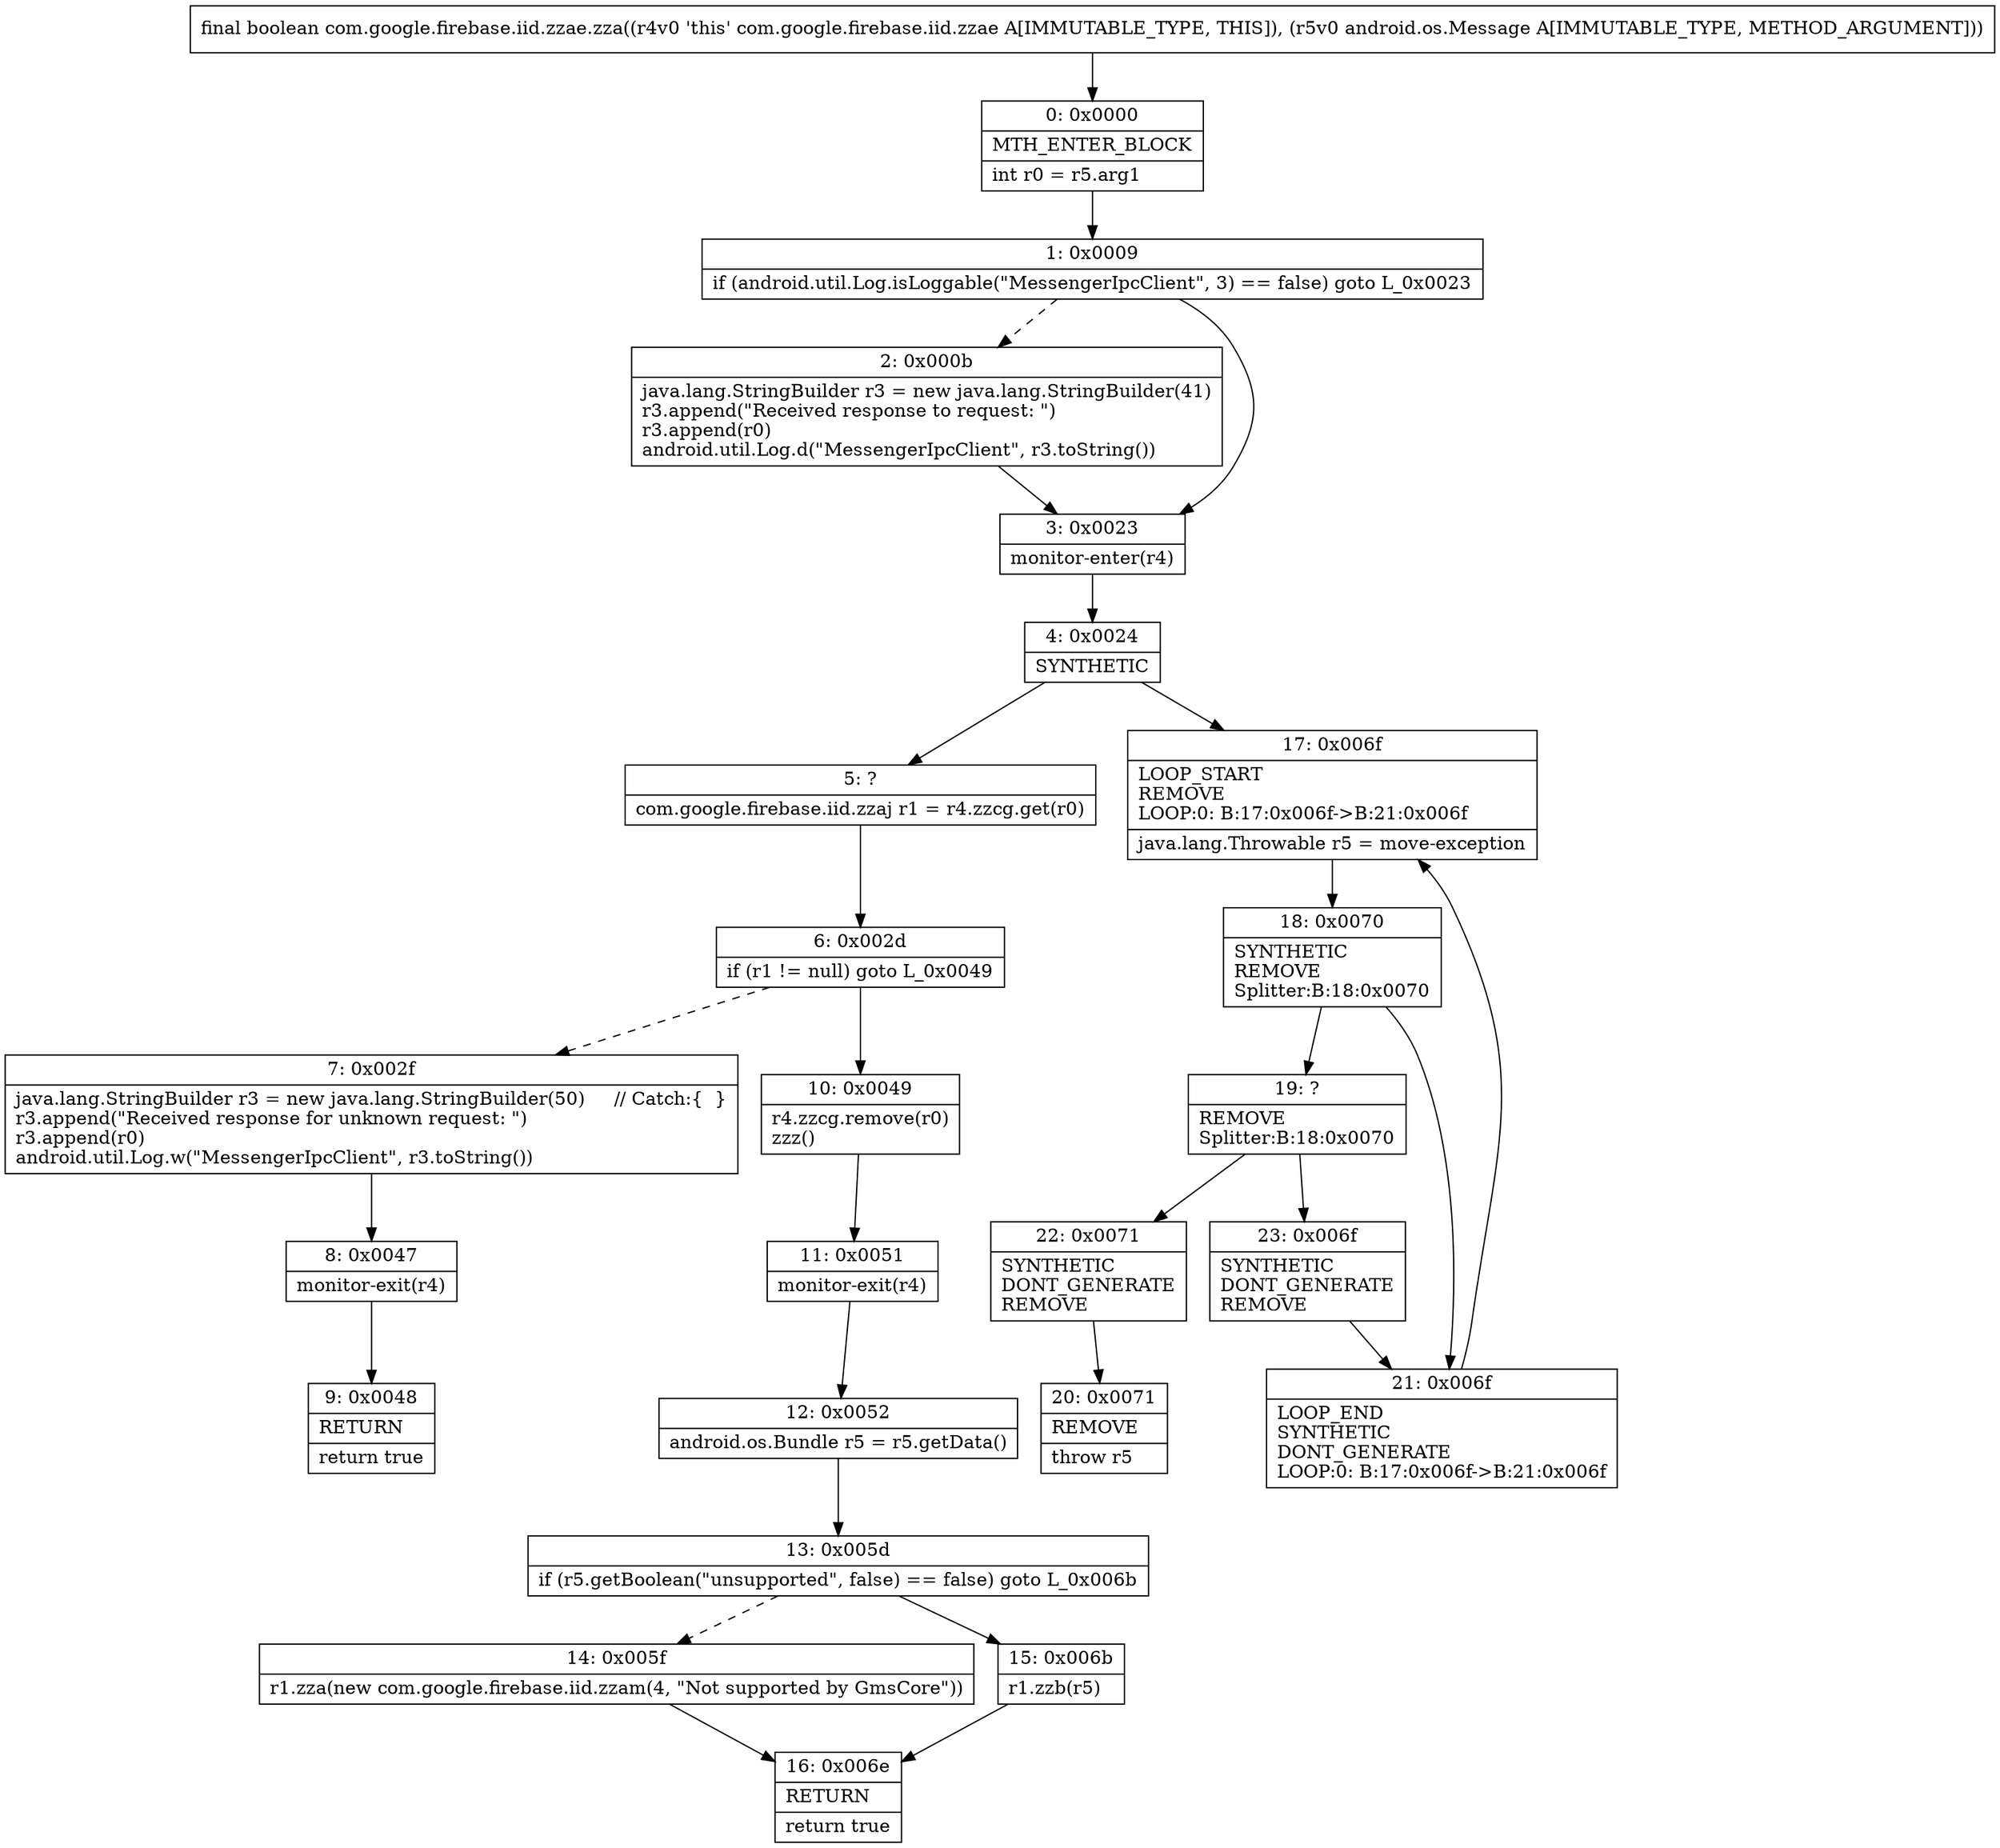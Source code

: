 digraph "CFG forcom.google.firebase.iid.zzae.zza(Landroid\/os\/Message;)Z" {
Node_0 [shape=record,label="{0\:\ 0x0000|MTH_ENTER_BLOCK\l|int r0 = r5.arg1\l}"];
Node_1 [shape=record,label="{1\:\ 0x0009|if (android.util.Log.isLoggable(\"MessengerIpcClient\", 3) == false) goto L_0x0023\l}"];
Node_2 [shape=record,label="{2\:\ 0x000b|java.lang.StringBuilder r3 = new java.lang.StringBuilder(41)\lr3.append(\"Received response to request: \")\lr3.append(r0)\landroid.util.Log.d(\"MessengerIpcClient\", r3.toString())\l}"];
Node_3 [shape=record,label="{3\:\ 0x0023|monitor\-enter(r4)\l}"];
Node_4 [shape=record,label="{4\:\ 0x0024|SYNTHETIC\l}"];
Node_5 [shape=record,label="{5\:\ ?|com.google.firebase.iid.zzaj r1 = r4.zzcg.get(r0)\l}"];
Node_6 [shape=record,label="{6\:\ 0x002d|if (r1 != null) goto L_0x0049\l}"];
Node_7 [shape=record,label="{7\:\ 0x002f|java.lang.StringBuilder r3 = new java.lang.StringBuilder(50)     \/\/ Catch:\{  \}\lr3.append(\"Received response for unknown request: \")\lr3.append(r0)\landroid.util.Log.w(\"MessengerIpcClient\", r3.toString())\l}"];
Node_8 [shape=record,label="{8\:\ 0x0047|monitor\-exit(r4)\l}"];
Node_9 [shape=record,label="{9\:\ 0x0048|RETURN\l|return true\l}"];
Node_10 [shape=record,label="{10\:\ 0x0049|r4.zzcg.remove(r0)\lzzz()\l}"];
Node_11 [shape=record,label="{11\:\ 0x0051|monitor\-exit(r4)\l}"];
Node_12 [shape=record,label="{12\:\ 0x0052|android.os.Bundle r5 = r5.getData()\l}"];
Node_13 [shape=record,label="{13\:\ 0x005d|if (r5.getBoolean(\"unsupported\", false) == false) goto L_0x006b\l}"];
Node_14 [shape=record,label="{14\:\ 0x005f|r1.zza(new com.google.firebase.iid.zzam(4, \"Not supported by GmsCore\"))\l}"];
Node_15 [shape=record,label="{15\:\ 0x006b|r1.zzb(r5)\l}"];
Node_16 [shape=record,label="{16\:\ 0x006e|RETURN\l|return true\l}"];
Node_17 [shape=record,label="{17\:\ 0x006f|LOOP_START\lREMOVE\lLOOP:0: B:17:0x006f\-\>B:21:0x006f\l|java.lang.Throwable r5 = move\-exception\l}"];
Node_18 [shape=record,label="{18\:\ 0x0070|SYNTHETIC\lREMOVE\lSplitter:B:18:0x0070\l}"];
Node_19 [shape=record,label="{19\:\ ?|REMOVE\lSplitter:B:18:0x0070\l}"];
Node_20 [shape=record,label="{20\:\ 0x0071|REMOVE\l|throw r5\l}"];
Node_21 [shape=record,label="{21\:\ 0x006f|LOOP_END\lSYNTHETIC\lDONT_GENERATE\lLOOP:0: B:17:0x006f\-\>B:21:0x006f\l}"];
Node_22 [shape=record,label="{22\:\ 0x0071|SYNTHETIC\lDONT_GENERATE\lREMOVE\l}"];
Node_23 [shape=record,label="{23\:\ 0x006f|SYNTHETIC\lDONT_GENERATE\lREMOVE\l}"];
MethodNode[shape=record,label="{final boolean com.google.firebase.iid.zzae.zza((r4v0 'this' com.google.firebase.iid.zzae A[IMMUTABLE_TYPE, THIS]), (r5v0 android.os.Message A[IMMUTABLE_TYPE, METHOD_ARGUMENT])) }"];
MethodNode -> Node_0;
Node_0 -> Node_1;
Node_1 -> Node_2[style=dashed];
Node_1 -> Node_3;
Node_2 -> Node_3;
Node_3 -> Node_4;
Node_4 -> Node_5;
Node_4 -> Node_17;
Node_5 -> Node_6;
Node_6 -> Node_7[style=dashed];
Node_6 -> Node_10;
Node_7 -> Node_8;
Node_8 -> Node_9;
Node_10 -> Node_11;
Node_11 -> Node_12;
Node_12 -> Node_13;
Node_13 -> Node_14[style=dashed];
Node_13 -> Node_15;
Node_14 -> Node_16;
Node_15 -> Node_16;
Node_17 -> Node_18;
Node_18 -> Node_19;
Node_18 -> Node_21;
Node_19 -> Node_22;
Node_19 -> Node_23;
Node_21 -> Node_17;
Node_22 -> Node_20;
Node_23 -> Node_21;
}

